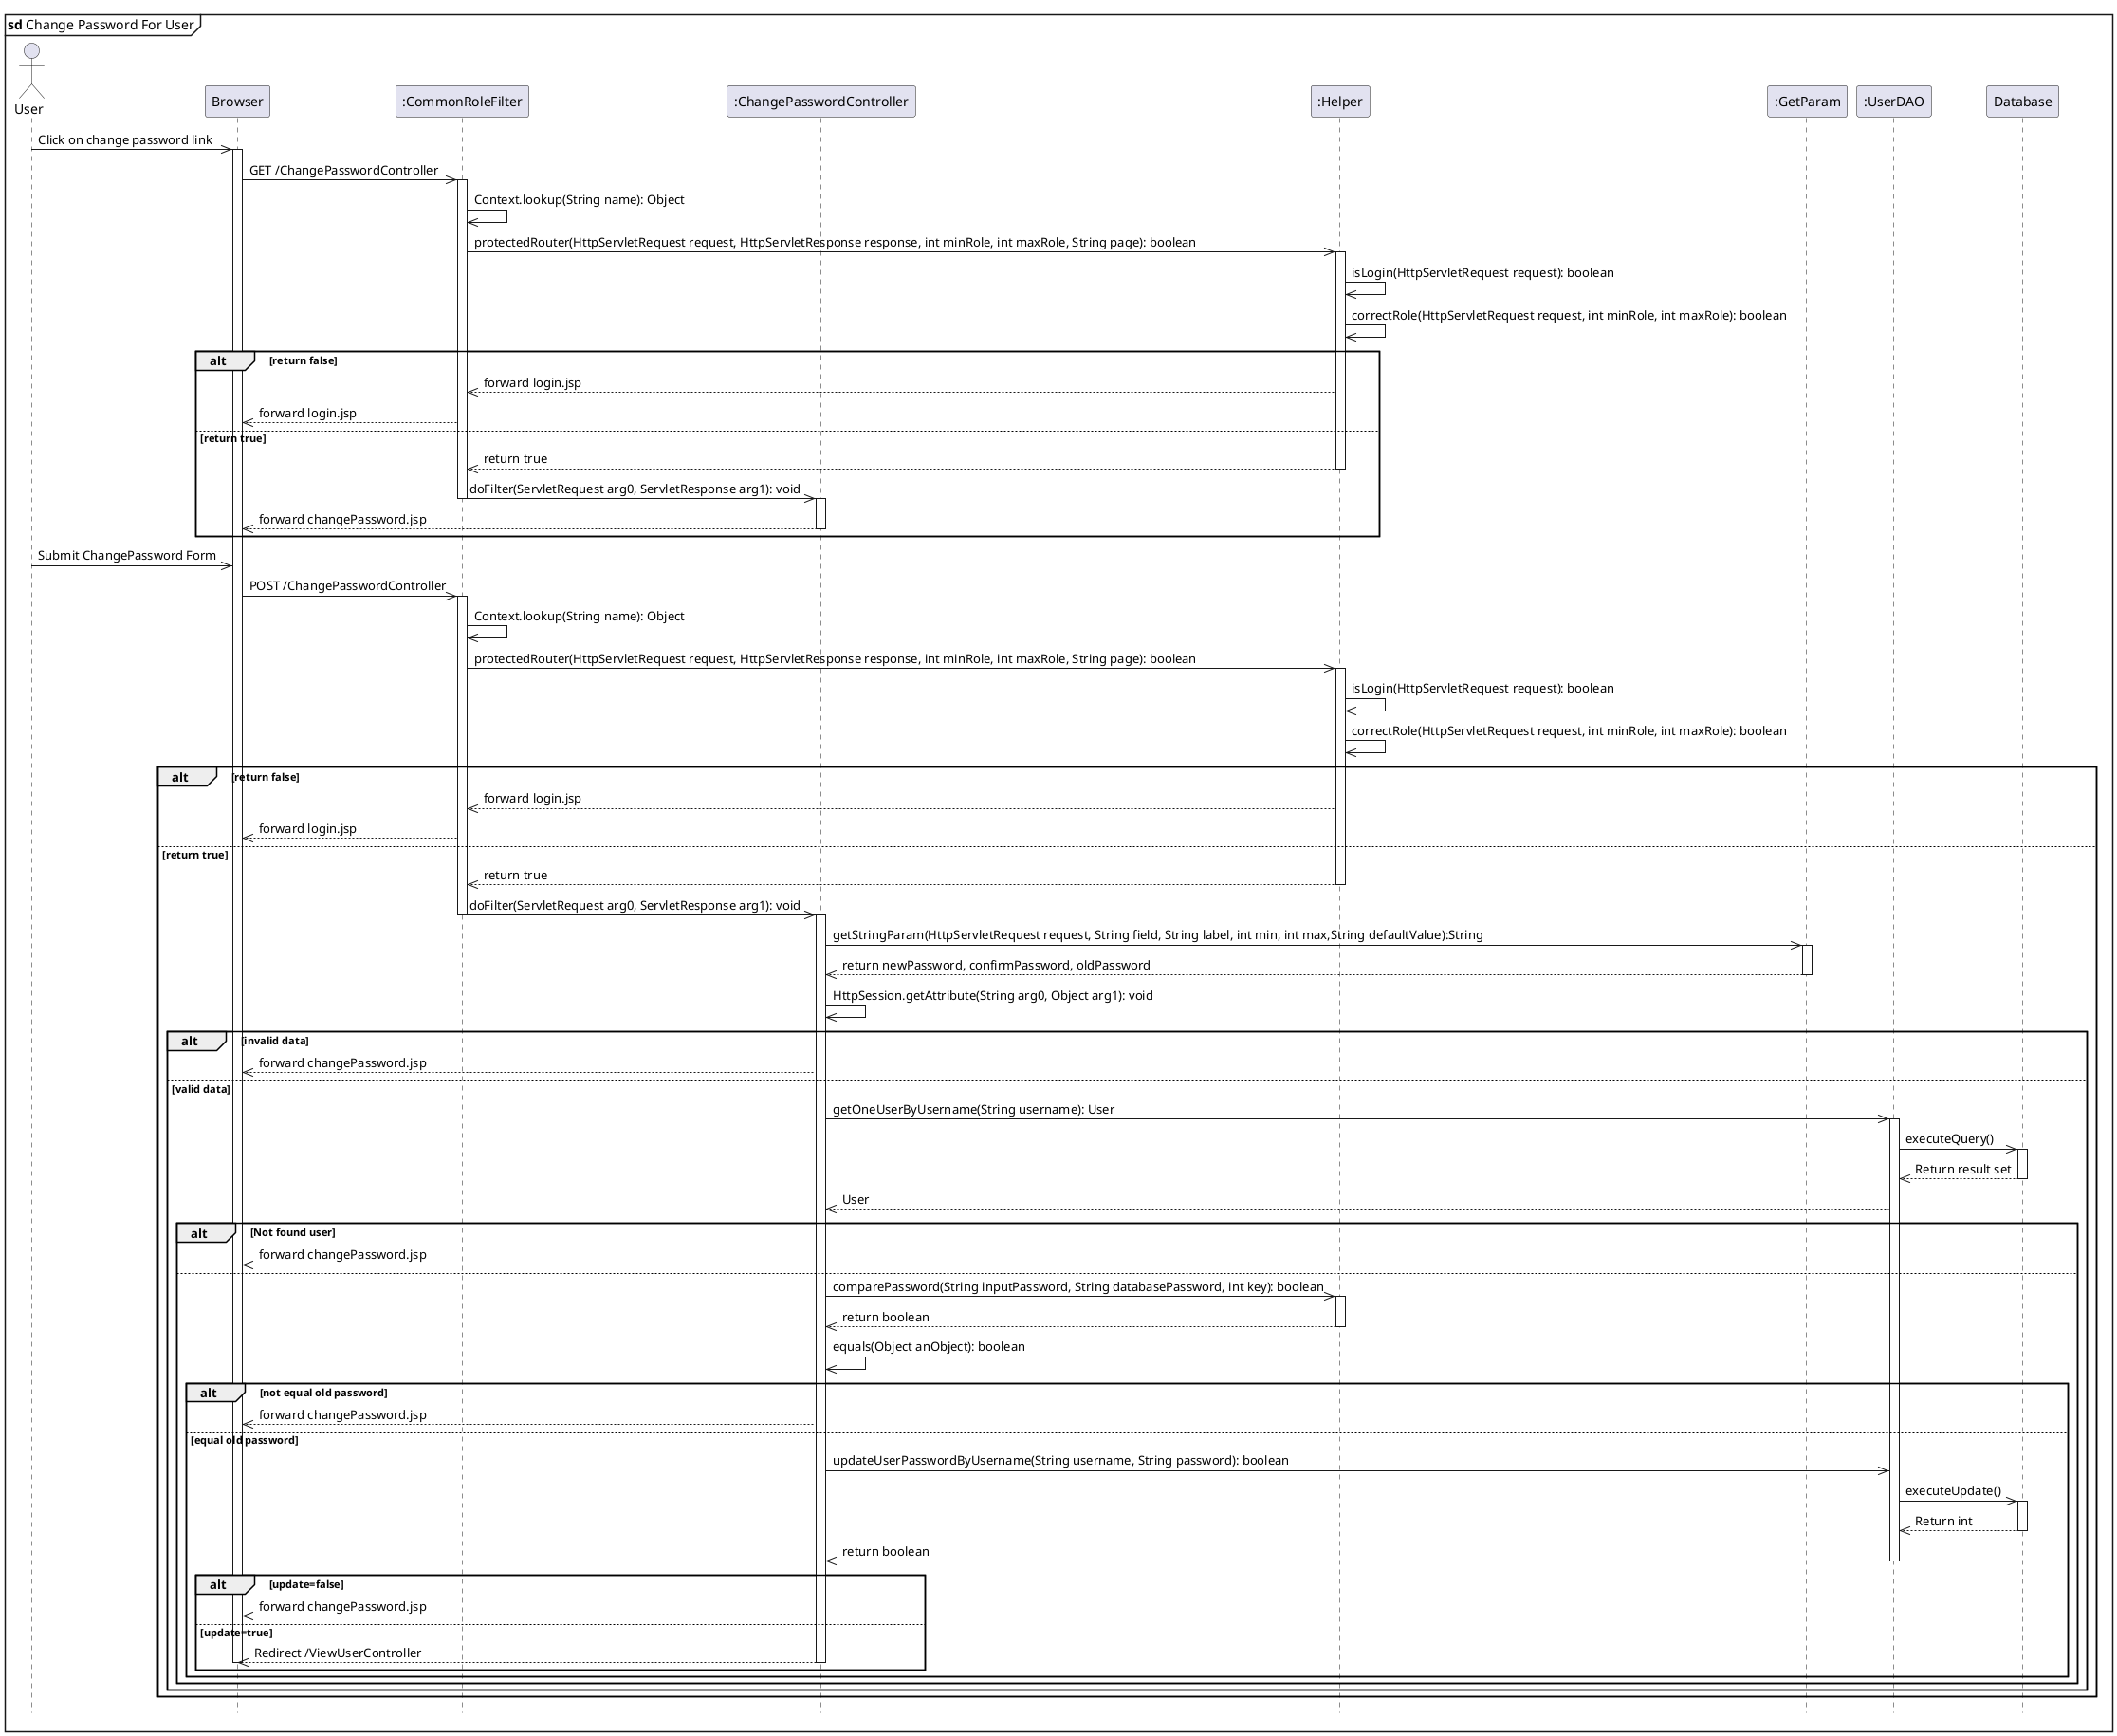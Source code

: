 @startuml changePassword

hide footbox
mainframe <b>sd</b> Change Password For User
actor User
participant "Browser" as Browser
participant ":CommonRoleFilter" as CommonRoleFilter
participant ":ChangePasswordController" as ChangePasswordController
participant ":Helper" as Helper
participant ":GetParam" as GetParam
participant ":UserDAO" as UserDao
participant "Database" as DB

User ->> Browser: Click on change password link
activate Browser
Browser ->> CommonRoleFilter: GET /ChangePasswordController
activate CommonRoleFilter
CommonRoleFilter ->> CommonRoleFilter: Context.lookup(String name): Object
CommonRoleFilter ->> Helper: protectedRouter(HttpServletRequest request, HttpServletResponse response, int minRole, int maxRole, String page): boolean
activate Helper
Helper ->> Helper: isLogin(HttpServletRequest request): boolean
Helper ->> Helper: correctRole(HttpServletRequest request, int minRole, int maxRole): boolean
alt return false 
    Helper -->> CommonRoleFilter: forward login.jsp
    CommonRoleFilter -->> Browser: forward login.jsp
else return true
    Helper -->> CommonRoleFilter: return true
    deactivate Helper
    CommonRoleFilter ->> ChangePasswordController: doFilter(ServletRequest arg0, ServletResponse arg1): void
    deactivate CommonRoleFilter
    activate ChangePasswordController
    ChangePasswordController -->> Browser: forward changePassword.jsp
    deactivate ChangePasswordController
   
end


User ->> Browser: Submit ChangePassword Form
Browser ->> CommonRoleFilter: POST /ChangePasswordController
activate CommonRoleFilter
CommonRoleFilter ->> CommonRoleFilter: Context.lookup(String name): Object
CommonRoleFilter ->> Helper: protectedRouter(HttpServletRequest request, HttpServletResponse response, int minRole, int maxRole, String page): boolean
activate Helper
Helper ->> Helper: isLogin(HttpServletRequest request): boolean
Helper ->> Helper: correctRole(HttpServletRequest request, int minRole, int maxRole): boolean
alt return false 
    Helper -->> CommonRoleFilter: forward login.jsp
    CommonRoleFilter -->> Browser: forward login.jsp
else return true
    Helper -->> CommonRoleFilter: return true
    deactivate Helper
    CommonRoleFilter ->> ChangePasswordController: doFilter(ServletRequest arg0, ServletResponse arg1): void
    deactivate CommonRoleFilter
    activate ChangePasswordController
    ChangePasswordController ->> GetParam: getStringParam(HttpServletRequest request, String field, String label, int min, int max,String defaultValue):String
    activate GetParam
    GetParam --->> ChangePasswordController: return newPassword, confirmPassword, oldPassword 
    deactivate GetParam
    ChangePasswordController ->> ChangePasswordController: HttpSession.getAttribute(String arg0, Object arg1): void
    alt invalid data
        ChangePasswordController -->> Browser: forward changePassword.jsp
    else valid data
        ChangePasswordController ->> UserDao: getOneUserByUsername(String username): User
        activate UserDao
        UserDao ->> DB: executeQuery()
        activate DB
        DB -->> UserDao: Return result set
        deactivate DB
        UserDao -->> ChangePasswordController: User
        alt Not found user
            ChangePasswordController -->> Browser: forward changePassword.jsp
        else
            ChangePasswordController ->> Helper:  comparePassword(String inputPassword, String databasePassword, int key): boolean
            activate Helper
            Helper   -->> ChangePasswordController:  return boolean
            deactivate Helper
            ChangePasswordController   ->> ChangePasswordController:   equals(Object anObject): boolean
            alt not equal old password
                ChangePasswordController -->> Browser: forward changePassword.jsp
            else equal old password
                ChangePasswordController ->> UserDao:  updateUserPasswordByUsername(String username, String password): boolean
                UserDao ->> DB: executeUpdate()
                activate DB
                DB -->> UserDao: Return int
                deactivate DB
                UserDao -->> ChangePasswordController: return boolean
                deactivate UserDao
                alt update=false
                    ChangePasswordController -->> Browser: forward changePassword.jsp
                else  update=true
                    ChangePasswordController -->> Browser: Redirect /ViewUserController 
                    deactivate ChangePasswordController
                    deactivate Browser
                end
            end
        end
    end
end
@enduml